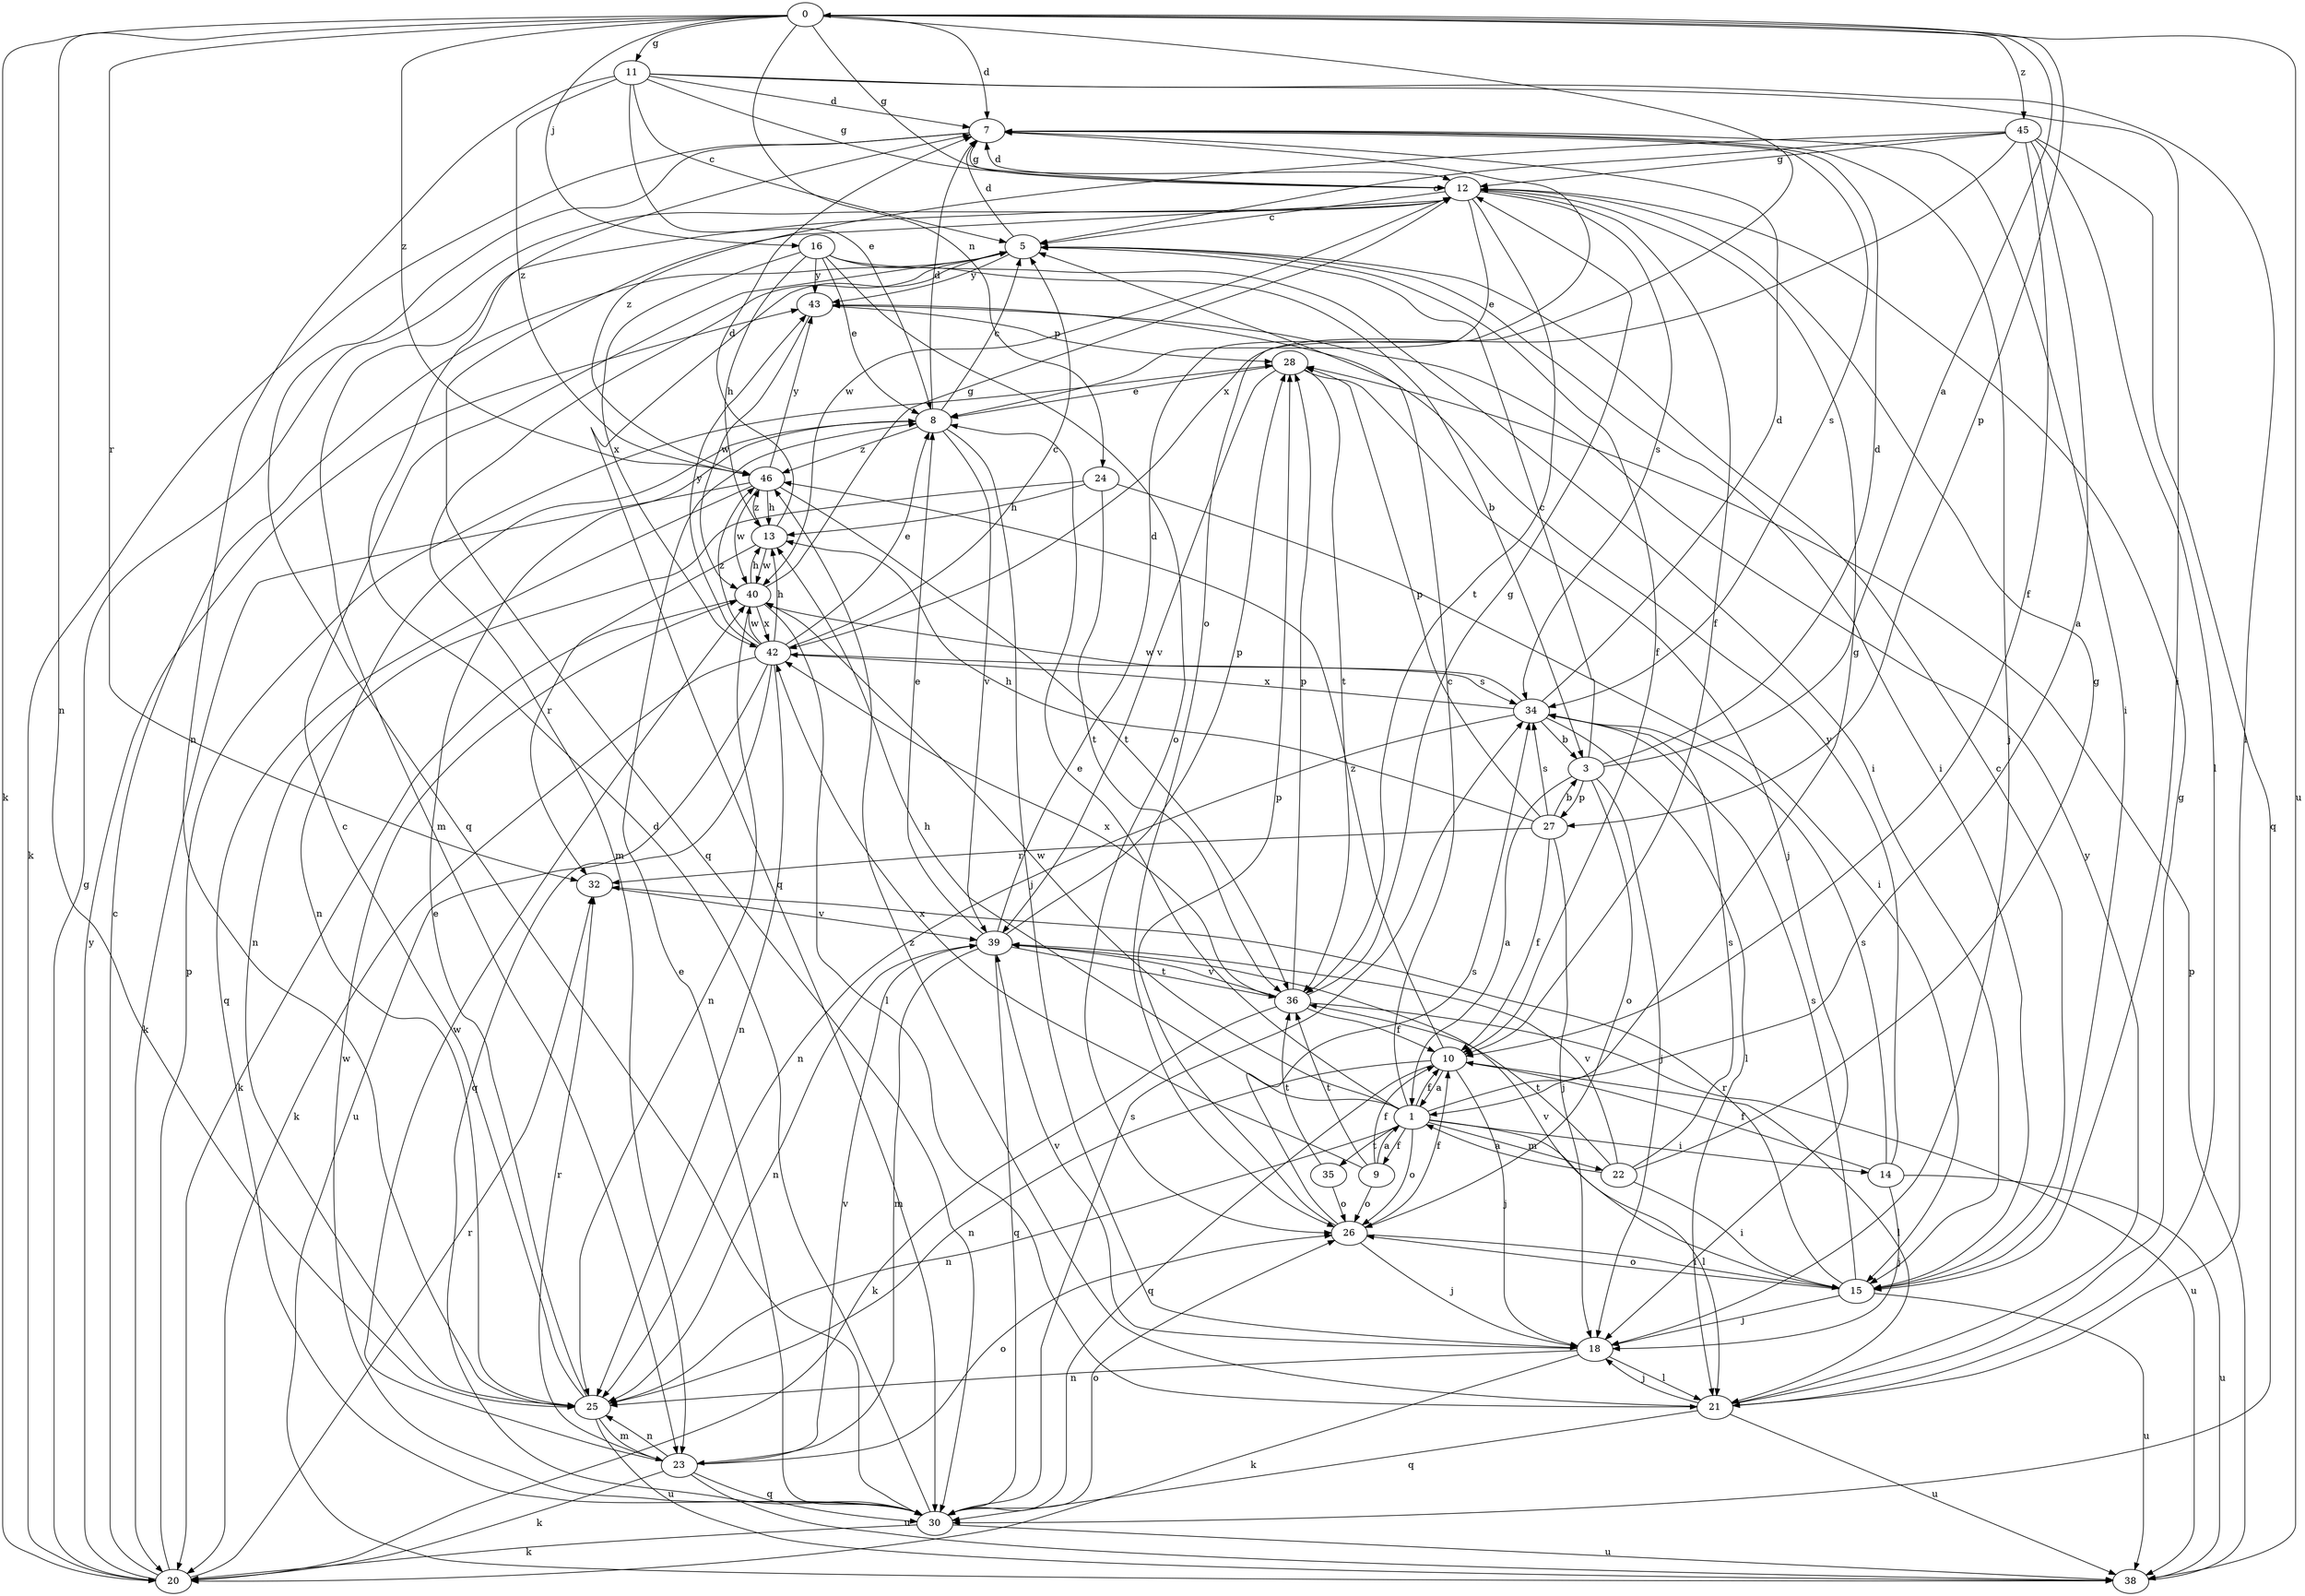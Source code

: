 strict digraph  {
0;
1;
3;
5;
7;
8;
9;
10;
11;
12;
13;
14;
15;
16;
18;
20;
21;
22;
23;
24;
25;
26;
27;
28;
30;
32;
34;
35;
36;
38;
39;
40;
42;
43;
45;
46;
0 -> 7  [label=d];
0 -> 11  [label=g];
0 -> 12  [label=g];
0 -> 16  [label=j];
0 -> 20  [label=k];
0 -> 24  [label=n];
0 -> 25  [label=n];
0 -> 26  [label=o];
0 -> 27  [label=p];
0 -> 32  [label=r];
0 -> 38  [label=u];
0 -> 45  [label=z];
0 -> 46  [label=z];
1 -> 5  [label=c];
1 -> 8  [label=e];
1 -> 9  [label=f];
1 -> 10  [label=f];
1 -> 12  [label=g];
1 -> 13  [label=h];
1 -> 14  [label=i];
1 -> 21  [label=l];
1 -> 22  [label=m];
1 -> 25  [label=n];
1 -> 26  [label=o];
1 -> 35  [label=t];
1 -> 40  [label=w];
3 -> 0  [label=a];
3 -> 1  [label=a];
3 -> 5  [label=c];
3 -> 7  [label=d];
3 -> 18  [label=j];
3 -> 26  [label=o];
3 -> 27  [label=p];
5 -> 7  [label=d];
5 -> 10  [label=f];
5 -> 15  [label=i];
5 -> 23  [label=m];
5 -> 30  [label=q];
5 -> 43  [label=y];
7 -> 12  [label=g];
7 -> 15  [label=i];
7 -> 18  [label=j];
7 -> 20  [label=k];
7 -> 30  [label=q];
7 -> 34  [label=s];
8 -> 5  [label=c];
8 -> 7  [label=d];
8 -> 18  [label=j];
8 -> 25  [label=n];
8 -> 39  [label=v];
8 -> 46  [label=z];
9 -> 1  [label=a];
9 -> 10  [label=f];
9 -> 26  [label=o];
9 -> 36  [label=t];
9 -> 42  [label=x];
10 -> 1  [label=a];
10 -> 18  [label=j];
10 -> 21  [label=l];
10 -> 25  [label=n];
10 -> 30  [label=q];
10 -> 46  [label=z];
11 -> 5  [label=c];
11 -> 7  [label=d];
11 -> 8  [label=e];
11 -> 12  [label=g];
11 -> 15  [label=i];
11 -> 21  [label=l];
11 -> 25  [label=n];
11 -> 46  [label=z];
12 -> 5  [label=c];
12 -> 7  [label=d];
12 -> 8  [label=e];
12 -> 10  [label=f];
12 -> 23  [label=m];
12 -> 30  [label=q];
12 -> 34  [label=s];
12 -> 36  [label=t];
12 -> 40  [label=w];
13 -> 7  [label=d];
13 -> 32  [label=r];
13 -> 40  [label=w];
13 -> 46  [label=z];
14 -> 10  [label=f];
14 -> 18  [label=j];
14 -> 34  [label=s];
14 -> 38  [label=u];
14 -> 43  [label=y];
15 -> 5  [label=c];
15 -> 18  [label=j];
15 -> 26  [label=o];
15 -> 32  [label=r];
15 -> 34  [label=s];
15 -> 38  [label=u];
15 -> 39  [label=v];
16 -> 3  [label=b];
16 -> 8  [label=e];
16 -> 13  [label=h];
16 -> 15  [label=i];
16 -> 26  [label=o];
16 -> 42  [label=x];
16 -> 43  [label=y];
18 -> 20  [label=k];
18 -> 21  [label=l];
18 -> 25  [label=n];
18 -> 39  [label=v];
20 -> 5  [label=c];
20 -> 12  [label=g];
20 -> 28  [label=p];
20 -> 32  [label=r];
20 -> 43  [label=y];
21 -> 12  [label=g];
21 -> 18  [label=j];
21 -> 30  [label=q];
21 -> 38  [label=u];
21 -> 43  [label=y];
21 -> 46  [label=z];
22 -> 1  [label=a];
22 -> 12  [label=g];
22 -> 15  [label=i];
22 -> 34  [label=s];
22 -> 36  [label=t];
22 -> 39  [label=v];
23 -> 20  [label=k];
23 -> 25  [label=n];
23 -> 26  [label=o];
23 -> 30  [label=q];
23 -> 32  [label=r];
23 -> 38  [label=u];
23 -> 39  [label=v];
23 -> 40  [label=w];
24 -> 13  [label=h];
24 -> 15  [label=i];
24 -> 25  [label=n];
24 -> 36  [label=t];
25 -> 5  [label=c];
25 -> 8  [label=e];
25 -> 23  [label=m];
25 -> 38  [label=u];
26 -> 10  [label=f];
26 -> 15  [label=i];
26 -> 18  [label=j];
26 -> 28  [label=p];
26 -> 34  [label=s];
27 -> 3  [label=b];
27 -> 10  [label=f];
27 -> 13  [label=h];
27 -> 18  [label=j];
27 -> 28  [label=p];
27 -> 32  [label=r];
27 -> 34  [label=s];
28 -> 8  [label=e];
28 -> 18  [label=j];
28 -> 36  [label=t];
28 -> 39  [label=v];
30 -> 7  [label=d];
30 -> 8  [label=e];
30 -> 20  [label=k];
30 -> 26  [label=o];
30 -> 34  [label=s];
30 -> 38  [label=u];
30 -> 40  [label=w];
32 -> 39  [label=v];
34 -> 3  [label=b];
34 -> 7  [label=d];
34 -> 21  [label=l];
34 -> 25  [label=n];
34 -> 40  [label=w];
34 -> 42  [label=x];
35 -> 26  [label=o];
35 -> 36  [label=t];
36 -> 10  [label=f];
36 -> 12  [label=g];
36 -> 20  [label=k];
36 -> 28  [label=p];
36 -> 38  [label=u];
36 -> 39  [label=v];
36 -> 42  [label=x];
38 -> 28  [label=p];
39 -> 7  [label=d];
39 -> 8  [label=e];
39 -> 23  [label=m];
39 -> 25  [label=n];
39 -> 28  [label=p];
39 -> 30  [label=q];
39 -> 36  [label=t];
40 -> 12  [label=g];
40 -> 13  [label=h];
40 -> 20  [label=k];
40 -> 21  [label=l];
40 -> 25  [label=n];
40 -> 42  [label=x];
42 -> 5  [label=c];
42 -> 8  [label=e];
42 -> 13  [label=h];
42 -> 20  [label=k];
42 -> 25  [label=n];
42 -> 30  [label=q];
42 -> 34  [label=s];
42 -> 38  [label=u];
42 -> 40  [label=w];
42 -> 43  [label=y];
42 -> 46  [label=z];
43 -> 28  [label=p];
43 -> 40  [label=w];
45 -> 1  [label=a];
45 -> 5  [label=c];
45 -> 10  [label=f];
45 -> 12  [label=g];
45 -> 21  [label=l];
45 -> 30  [label=q];
45 -> 42  [label=x];
45 -> 46  [label=z];
46 -> 13  [label=h];
46 -> 20  [label=k];
46 -> 30  [label=q];
46 -> 36  [label=t];
46 -> 40  [label=w];
46 -> 43  [label=y];
}

